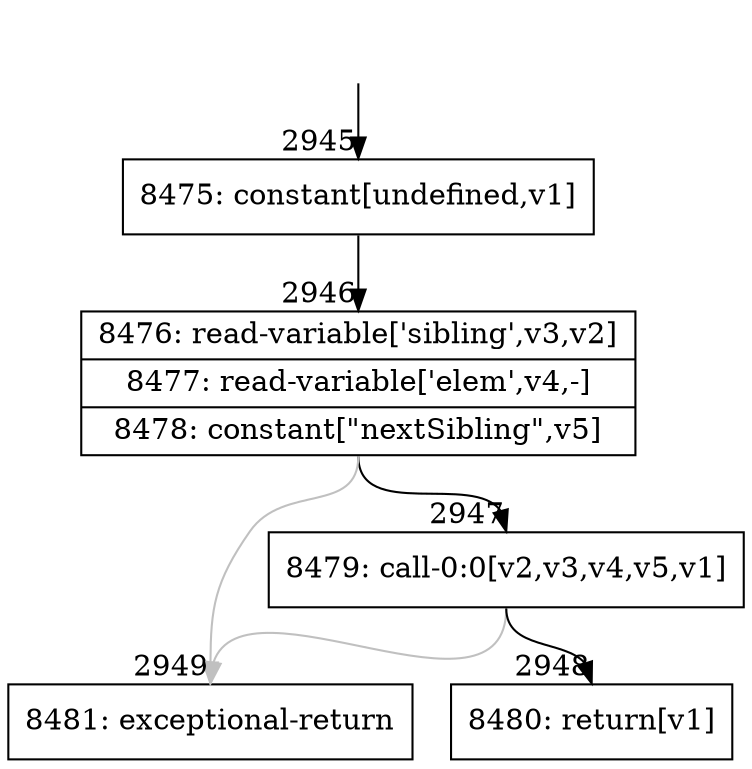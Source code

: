 digraph {
rankdir="TD"
BB_entry188[shape=none,label=""];
BB_entry188 -> BB2945 [tailport=s, headport=n, headlabel="    2945"]
BB2945 [shape=record label="{8475: constant[undefined,v1]}" ] 
BB2945 -> BB2946 [tailport=s, headport=n, headlabel="      2946"]
BB2946 [shape=record label="{8476: read-variable['sibling',v3,v2]|8477: read-variable['elem',v4,-]|8478: constant[\"nextSibling\",v5]}" ] 
BB2946 -> BB2947 [tailport=s, headport=n, headlabel="      2947"]
BB2946 -> BB2949 [tailport=s, headport=n, color=gray, headlabel="      2949"]
BB2947 [shape=record label="{8479: call-0:0[v2,v3,v4,v5,v1]}" ] 
BB2947 -> BB2948 [tailport=s, headport=n, headlabel="      2948"]
BB2947 -> BB2949 [tailport=s, headport=n, color=gray]
BB2948 [shape=record label="{8480: return[v1]}" ] 
BB2949 [shape=record label="{8481: exceptional-return}" ] 
}
